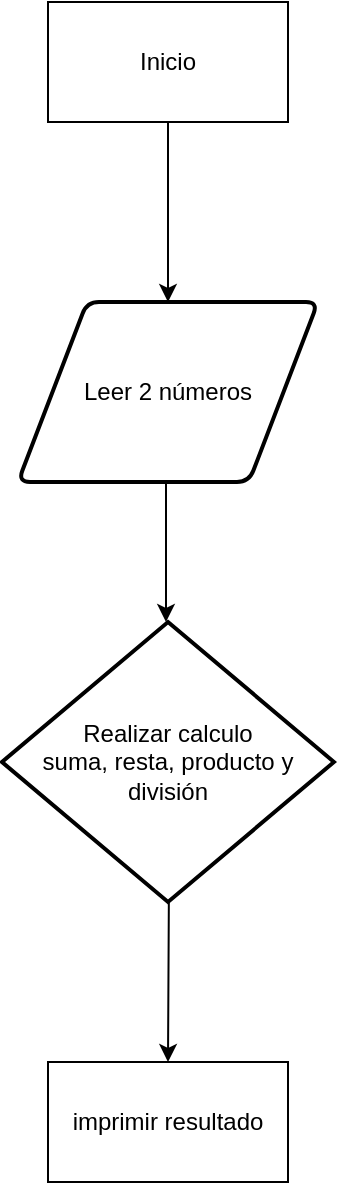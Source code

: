 <mxfile version="24.4.13" type="github">
  <diagram name="Página-1" id="QCIRnfWgJ1j_toIHLT80">
    <mxGraphModel dx="1434" dy="746" grid="1" gridSize="10" guides="1" tooltips="1" connect="1" arrows="1" fold="1" page="1" pageScale="1" pageWidth="827" pageHeight="1169" math="0" shadow="0">
      <root>
        <mxCell id="0" />
        <mxCell id="1" parent="0" />
        <mxCell id="s2E4uyEMVZ05kKamJyVn-17" value="" style="edgeStyle=orthogonalEdgeStyle;rounded=0;orthogonalLoop=1;jettySize=auto;html=1;" edge="1" parent="1" source="s2E4uyEMVZ05kKamJyVn-1" target="s2E4uyEMVZ05kKamJyVn-16">
          <mxGeometry relative="1" as="geometry" />
        </mxCell>
        <mxCell id="s2E4uyEMVZ05kKamJyVn-1" value="Inicio" style="rounded=0;whiteSpace=wrap;html=1;" vertex="1" parent="1">
          <mxGeometry x="354" y="70" width="120" height="60" as="geometry" />
        </mxCell>
        <mxCell id="s2E4uyEMVZ05kKamJyVn-12" value="" style="edgeStyle=orthogonalEdgeStyle;rounded=0;orthogonalLoop=1;jettySize=auto;html=1;" edge="1" parent="1">
          <mxGeometry relative="1" as="geometry">
            <mxPoint x="413" y="310" as="sourcePoint" />
            <mxPoint x="413" y="380" as="targetPoint" />
          </mxGeometry>
        </mxCell>
        <mxCell id="s2E4uyEMVZ05kKamJyVn-14" value="" style="edgeStyle=orthogonalEdgeStyle;rounded=0;orthogonalLoop=1;jettySize=auto;html=1;" edge="1" parent="1" target="s2E4uyEMVZ05kKamJyVn-13">
          <mxGeometry relative="1" as="geometry">
            <mxPoint x="414" y="410" as="sourcePoint" />
          </mxGeometry>
        </mxCell>
        <mxCell id="s2E4uyEMVZ05kKamJyVn-13" value="imprimir resultado" style="whiteSpace=wrap;html=1;rounded=0;" vertex="1" parent="1">
          <mxGeometry x="354" y="600" width="120" height="60" as="geometry" />
        </mxCell>
        <mxCell id="s2E4uyEMVZ05kKamJyVn-15" value="Realizar calculo&lt;div&gt;suma, resta, producto y división&lt;/div&gt;" style="strokeWidth=2;html=1;shape=mxgraph.flowchart.decision;whiteSpace=wrap;" vertex="1" parent="1">
          <mxGeometry x="331" y="380" width="166" height="140" as="geometry" />
        </mxCell>
        <mxCell id="s2E4uyEMVZ05kKamJyVn-16" value="Leer 2 números" style="shape=parallelogram;html=1;strokeWidth=2;perimeter=parallelogramPerimeter;whiteSpace=wrap;rounded=1;arcSize=12;size=0.23;" vertex="1" parent="1">
          <mxGeometry x="339" y="220" width="150" height="90" as="geometry" />
        </mxCell>
      </root>
    </mxGraphModel>
  </diagram>
</mxfile>
